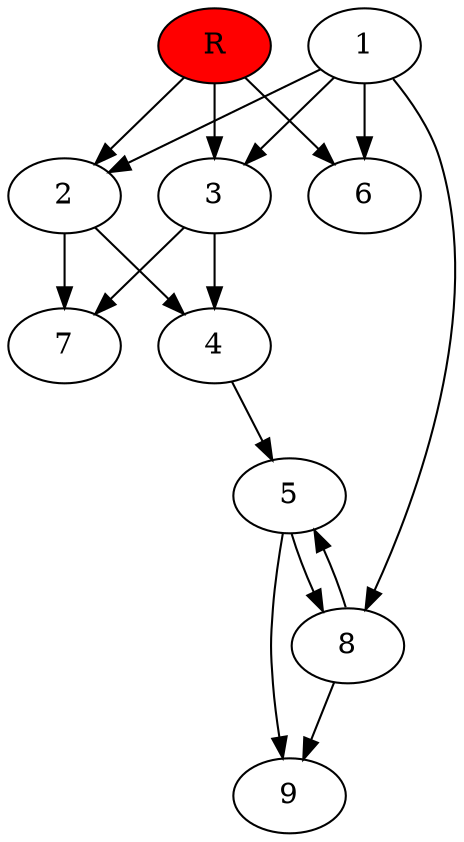 digraph prb21584 {
	1
	2
	3
	4
	5
	6
	7
	8
	R [fillcolor="#ff0000" style=filled]
	1 -> 2
	1 -> 3
	1 -> 6
	1 -> 8
	2 -> 4
	2 -> 7
	3 -> 4
	3 -> 7
	4 -> 5
	5 -> 8
	5 -> 9
	8 -> 5
	8 -> 9
	R -> 2
	R -> 3
	R -> 6
}
